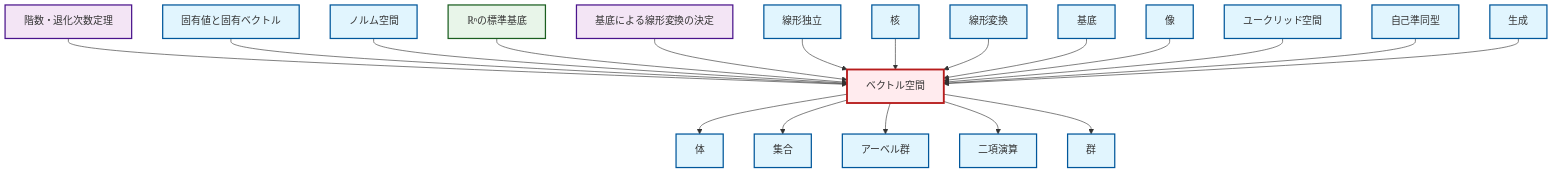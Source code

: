graph TD
    classDef definition fill:#e1f5fe,stroke:#01579b,stroke-width:2px
    classDef theorem fill:#f3e5f5,stroke:#4a148c,stroke-width:2px
    classDef axiom fill:#fff3e0,stroke:#e65100,stroke-width:2px
    classDef example fill:#e8f5e9,stroke:#1b5e20,stroke-width:2px
    classDef current fill:#ffebee,stroke:#b71c1c,stroke-width:3px
    thm-linear-transformation-basis["基底による線形変換の決定"]:::theorem
    def-set["集合"]:::definition
    def-vector-space["ベクトル空間"]:::definition
    ex-standard-basis-rn["ℝⁿの標準基底"]:::example
    def-span["生成"]:::definition
    def-kernel["核"]:::definition
    def-linear-independence["線形独立"]:::definition
    def-normed-vector-space["ノルム空間"]:::definition
    def-linear-transformation["線形変換"]:::definition
    def-binary-operation["二項演算"]:::definition
    def-abelian-group["アーベル群"]:::definition
    def-endomorphism["自己準同型"]:::definition
    thm-rank-nullity["階数・退化次数定理"]:::theorem
    def-image["像"]:::definition
    def-euclidean-space["ユークリッド空間"]:::definition
    def-eigenvalue-eigenvector["固有値と固有ベクトル"]:::definition
    def-group["群"]:::definition
    def-basis["基底"]:::definition
    def-field["体"]:::definition
    thm-rank-nullity --> def-vector-space
    def-vector-space --> def-field
    def-eigenvalue-eigenvector --> def-vector-space
    def-normed-vector-space --> def-vector-space
    def-vector-space --> def-set
    ex-standard-basis-rn --> def-vector-space
    thm-linear-transformation-basis --> def-vector-space
    def-linear-independence --> def-vector-space
    def-kernel --> def-vector-space
    def-linear-transformation --> def-vector-space
    def-basis --> def-vector-space
    def-image --> def-vector-space
    def-euclidean-space --> def-vector-space
    def-vector-space --> def-abelian-group
    def-vector-space --> def-binary-operation
    def-endomorphism --> def-vector-space
    def-span --> def-vector-space
    def-vector-space --> def-group
    class def-vector-space current